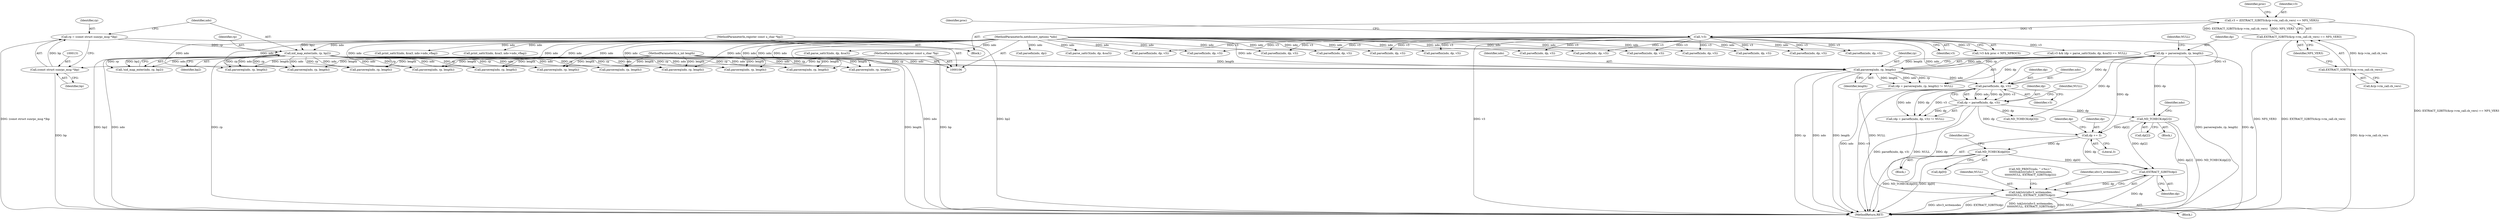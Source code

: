 digraph "1_tcpdump_19d25dd8781620cd41bf178a5e2e27fc1cf242d0_0@del" {
"1000469" [label="(Call,EXTRACT_32BITS(dp))"];
"1000454" [label="(Call,dp += 3)"];
"1000426" [label="(Call,dp = parsereq(ndo, rp, length))"];
"1000428" [label="(Call,parsereq(ndo, rp, length))"];
"1000135" [label="(Call,xid_map_enter(ndo, rp, bp2))"];
"1000107" [label="(MethodParameterIn,netdissect_options *ndo)"];
"1000128" [label="(Call,rp = (const struct sunrpc_msg *)bp)"];
"1000130" [label="(Call,(const struct sunrpc_msg *)bp)"];
"1000108" [label="(MethodParameterIn,register const u_char *bp)"];
"1000110" [label="(MethodParameterIn,register const u_char *bp2)"];
"1000109" [label="(MethodParameterIn,u_int length)"];
"1000445" [label="(Call,ND_TCHECK(dp[2]))"];
"1000434" [label="(Call,dp = parsefh(ndo, dp, v3))"];
"1000436" [label="(Call,parsefh(ndo, dp, v3))"];
"1000162" [label="(Call,!v3)"];
"1000140" [label="(Call,v3 = (EXTRACT_32BITS(&rp->rm_call.cb_vers) == NFS_VER3))"];
"1000142" [label="(Call,EXTRACT_32BITS(&rp->rm_call.cb_vers) == NFS_VER3)"];
"1000143" [label="(Call,EXTRACT_32BITS(&rp->rm_call.cb_vers))"];
"1000457" [label="(Call,ND_TCHECK(dp[0]))"];
"1000466" [label="(Call,tok2str(nfsv3_writemodes,\n\t\t\t\t\t\t\tNULL, EXTRACT_32BITS(dp)))"];
"1000454" [label="(Call,dp += 3)"];
"1000428" [label="(Call,parsereq(ndo, rp, length))"];
"1000201" [label="(Call,parsefh(ndo, dp, v3))"];
"1000377" [label="(Call,parsereq(ndo, rp, length))"];
"1000433" [label="(Call,(dp = parsefh(ndo, dp, v3)) != NULL)"];
"1000580" [label="(Call,parsefhn(ndo, dp, v3))"];
"1000470" [label="(Identifier,dp)"];
"1000435" [label="(Identifier,dp)"];
"1000467" [label="(Identifier,nfsv3_writemodes)"];
"1000572" [label="(Call,parsereq(ndo, rp, length))"];
"1000195" [label="(Call,parsereq(ndo, rp, length))"];
"1000458" [label="(Call,dp[0])"];
"1000601" [label="(Call,parse_sattr3(ndo, dp, &sa3))"];
"1000108" [label="(MethodParameterIn,register const u_char *bp)"];
"1000140" [label="(Call,v3 = (EXTRACT_32BITS(&rp->rm_call.cb_vers) == NFS_VER3))"];
"1000725" [label="(Call,parsefhn(ndo, dp, v3))"];
"1000858" [label="(Call,parsereq(ndo, rp, length))"];
"1000446" [label="(Call,dp[2])"];
"1000713" [label="(Call,parsefh(ndo, dp, v3))"];
"1000152" [label="(Identifier,proc)"];
"1000224" [label="(Call,parsefhn(ndo, dp, v3))"];
"1000705" [label="(Call,parsereq(ndo, rp, length))"];
"1000135" [label="(Call,xid_map_enter(ndo, rp, bp2))"];
"1000813" [label="(Call,parsefh(ndo, dp, v3))"];
"1000468" [label="(Identifier,NULL)"];
"1000429" [label="(Identifier,ndo)"];
"1000143" [label="(Call,EXTRACT_32BITS(&rp->rm_call.cb_vers))"];
"1000111" [label="(Block,)"];
"1000866" [label="(Call,parsefh(ndo, dp, v3))"];
"1000438" [label="(Identifier,dp)"];
"1000440" [label="(Identifier,NULL)"];
"1000109" [label="(MethodParameterIn,u_int length)"];
"1000425" [label="(Call,(dp = parsereq(ndo, rp, length)) != NULL)"];
"1000692" [label="(Call,parsefhn(ndo, dp, v3))"];
"1000218" [label="(Call,parsereq(ndo, rp, length))"];
"1000426" [label="(Call,dp = parsereq(ndo, rp, length))"];
"1000162" [label="(Call,!v3)"];
"1000138" [label="(Identifier,bp2)"];
"1000132" [label="(Identifier,bp)"];
"1000457" [label="(Call,ND_TCHECK(dp[0]))"];
"1000459" [label="(Identifier,dp)"];
"1000445" [label="(Call,ND_TCHECK(dp[2]))"];
"1000137" [label="(Identifier,rp)"];
"1000141" [label="(Identifier,v3)"];
"1000453" [label="(Block,)"];
"1000142" [label="(Call,EXTRACT_32BITS(&rp->rm_call.cb_vers) == NFS_VER3)"];
"1000444" [label="(Block,)"];
"1000473" [label="(Call,ND_TCHECK(dp[3]))"];
"1000439" [label="(Identifier,v3)"];
"1000461" [label="(Call,ND_PRINT((ndo, \" <%s>\",\n \t\t\t\t\t\ttok2str(nfsv3_writemodes,\n\t\t\t\t\t\t\tNULL, EXTRACT_32BITS(dp)))))"];
"1000165" [label="(Identifier,proc)"];
"1000110" [label="(MethodParameterIn,register const u_char *bp2)"];
"1000427" [label="(Identifier,dp)"];
"1000163" [label="(Identifier,v3)"];
"1000464" [label="(Block,)"];
"1000130" [label="(Call,(const struct sunrpc_msg *)bp)"];
"1000150" [label="(Identifier,NFS_VER3)"];
"1000746" [label="(Call,parsefh(ndo, dp, v3))"];
"1000434" [label="(Call,dp = parsefh(ndo, dp, v3))"];
"1000245" [label="(Call,parsefh(ndo, dp, v3))"];
"1000136" [label="(Identifier,ndo)"];
"1000546" [label="(Call,parsefn(ndo, dp))"];
"1000430" [label="(Identifier,rp)"];
"1000537" [label="(Call,parse_sattr3(ndo, dp, &sa3))"];
"1000513" [label="(Call,parsereq(ndo, rp, length))"];
"1000805" [label="(Call,parsereq(ndo, rp, length))"];
"1000437" [label="(Identifier,ndo)"];
"1000680" [label="(Call,parsefhn(ndo, dp, v3))"];
"1000432" [label="(Identifier,NULL)"];
"1000456" [label="(Literal,3)"];
"1000455" [label="(Identifier,dp)"];
"1000128" [label="(Call,rp = (const struct sunrpc_msg *)bp)"];
"1000890" [label="(MethodReturn,RET)"];
"1000107" [label="(MethodParameterIn,netdissect_options *ndo)"];
"1000385" [label="(Call,parsefh(ndo, dp, v3))"];
"1000129" [label="(Identifier,rp)"];
"1000436" [label="(Call,parsefh(ndo, dp, v3))"];
"1000738" [label="(Call,parsereq(ndo, rp, length))"];
"1000657" [label="(Call,print_sattr3(ndo, &sa3, ndo->ndo_vflag))"];
"1000144" [label="(Call,&rp->rm_call.cb_vers)"];
"1000134" [label="(Call,!xid_map_enter(ndo, rp, bp2))"];
"1000161" [label="(Call,!v3 && proc < NFS_NPROCS)"];
"1000557" [label="(Call,print_sattr3(ndo, &sa3, ndo->ndo_vflag))"];
"1000463" [label="(Identifier,ndo)"];
"1000672" [label="(Call,parsereq(ndo, rp, length))"];
"1000237" [label="(Call,parsereq(ndo, rp, length))"];
"1000466" [label="(Call,tok2str(nfsv3_writemodes,\n\t\t\t\t\t\t\tNULL, EXTRACT_32BITS(dp)))"];
"1000532" [label="(Call,v3 && (dp = parse_sattr3(ndo, dp, &sa3)) == NULL)"];
"1000431" [label="(Identifier,length)"];
"1000451" [label="(Identifier,ndo)"];
"1000469" [label="(Call,EXTRACT_32BITS(dp))"];
"1000521" [label="(Call,parsefhn(ndo, dp, v3))"];
"1000469" -> "1000466"  [label="AST: "];
"1000469" -> "1000470"  [label="CFG: "];
"1000470" -> "1000469"  [label="AST: "];
"1000466" -> "1000469"  [label="CFG: "];
"1000469" -> "1000890"  [label="DDG: dp"];
"1000469" -> "1000466"  [label="DDG: dp"];
"1000454" -> "1000469"  [label="DDG: dp"];
"1000445" -> "1000469"  [label="DDG: dp[2]"];
"1000457" -> "1000469"  [label="DDG: dp[0]"];
"1000454" -> "1000453"  [label="AST: "];
"1000454" -> "1000456"  [label="CFG: "];
"1000455" -> "1000454"  [label="AST: "];
"1000456" -> "1000454"  [label="AST: "];
"1000459" -> "1000454"  [label="CFG: "];
"1000426" -> "1000454"  [label="DDG: dp"];
"1000445" -> "1000454"  [label="DDG: dp[2]"];
"1000434" -> "1000454"  [label="DDG: dp"];
"1000454" -> "1000457"  [label="DDG: dp"];
"1000426" -> "1000425"  [label="AST: "];
"1000426" -> "1000428"  [label="CFG: "];
"1000427" -> "1000426"  [label="AST: "];
"1000428" -> "1000426"  [label="AST: "];
"1000432" -> "1000426"  [label="CFG: "];
"1000426" -> "1000890"  [label="DDG: parsereq(ndo, rp, length)"];
"1000426" -> "1000890"  [label="DDG: dp"];
"1000426" -> "1000425"  [label="DDG: dp"];
"1000428" -> "1000426"  [label="DDG: ndo"];
"1000428" -> "1000426"  [label="DDG: rp"];
"1000428" -> "1000426"  [label="DDG: length"];
"1000426" -> "1000436"  [label="DDG: dp"];
"1000426" -> "1000445"  [label="DDG: dp"];
"1000426" -> "1000473"  [label="DDG: dp"];
"1000428" -> "1000431"  [label="CFG: "];
"1000429" -> "1000428"  [label="AST: "];
"1000430" -> "1000428"  [label="AST: "];
"1000431" -> "1000428"  [label="AST: "];
"1000428" -> "1000890"  [label="DDG: length"];
"1000428" -> "1000890"  [label="DDG: rp"];
"1000428" -> "1000890"  [label="DDG: ndo"];
"1000428" -> "1000425"  [label="DDG: ndo"];
"1000428" -> "1000425"  [label="DDG: rp"];
"1000428" -> "1000425"  [label="DDG: length"];
"1000135" -> "1000428"  [label="DDG: ndo"];
"1000135" -> "1000428"  [label="DDG: rp"];
"1000107" -> "1000428"  [label="DDG: ndo"];
"1000109" -> "1000428"  [label="DDG: length"];
"1000428" -> "1000436"  [label="DDG: ndo"];
"1000135" -> "1000134"  [label="AST: "];
"1000135" -> "1000138"  [label="CFG: "];
"1000136" -> "1000135"  [label="AST: "];
"1000137" -> "1000135"  [label="AST: "];
"1000138" -> "1000135"  [label="AST: "];
"1000134" -> "1000135"  [label="CFG: "];
"1000135" -> "1000890"  [label="DDG: ndo"];
"1000135" -> "1000890"  [label="DDG: bp2"];
"1000135" -> "1000890"  [label="DDG: rp"];
"1000135" -> "1000134"  [label="DDG: ndo"];
"1000135" -> "1000134"  [label="DDG: rp"];
"1000135" -> "1000134"  [label="DDG: bp2"];
"1000107" -> "1000135"  [label="DDG: ndo"];
"1000128" -> "1000135"  [label="DDG: rp"];
"1000110" -> "1000135"  [label="DDG: bp2"];
"1000135" -> "1000195"  [label="DDG: ndo"];
"1000135" -> "1000195"  [label="DDG: rp"];
"1000135" -> "1000218"  [label="DDG: ndo"];
"1000135" -> "1000218"  [label="DDG: rp"];
"1000135" -> "1000237"  [label="DDG: ndo"];
"1000135" -> "1000237"  [label="DDG: rp"];
"1000135" -> "1000377"  [label="DDG: ndo"];
"1000135" -> "1000377"  [label="DDG: rp"];
"1000135" -> "1000513"  [label="DDG: ndo"];
"1000135" -> "1000513"  [label="DDG: rp"];
"1000135" -> "1000572"  [label="DDG: ndo"];
"1000135" -> "1000572"  [label="DDG: rp"];
"1000135" -> "1000672"  [label="DDG: ndo"];
"1000135" -> "1000672"  [label="DDG: rp"];
"1000135" -> "1000705"  [label="DDG: ndo"];
"1000135" -> "1000705"  [label="DDG: rp"];
"1000135" -> "1000738"  [label="DDG: ndo"];
"1000135" -> "1000738"  [label="DDG: rp"];
"1000135" -> "1000805"  [label="DDG: ndo"];
"1000135" -> "1000805"  [label="DDG: rp"];
"1000135" -> "1000858"  [label="DDG: ndo"];
"1000135" -> "1000858"  [label="DDG: rp"];
"1000107" -> "1000106"  [label="AST: "];
"1000107" -> "1000890"  [label="DDG: ndo"];
"1000107" -> "1000195"  [label="DDG: ndo"];
"1000107" -> "1000201"  [label="DDG: ndo"];
"1000107" -> "1000218"  [label="DDG: ndo"];
"1000107" -> "1000224"  [label="DDG: ndo"];
"1000107" -> "1000237"  [label="DDG: ndo"];
"1000107" -> "1000245"  [label="DDG: ndo"];
"1000107" -> "1000377"  [label="DDG: ndo"];
"1000107" -> "1000385"  [label="DDG: ndo"];
"1000107" -> "1000436"  [label="DDG: ndo"];
"1000107" -> "1000513"  [label="DDG: ndo"];
"1000107" -> "1000521"  [label="DDG: ndo"];
"1000107" -> "1000537"  [label="DDG: ndo"];
"1000107" -> "1000546"  [label="DDG: ndo"];
"1000107" -> "1000557"  [label="DDG: ndo"];
"1000107" -> "1000572"  [label="DDG: ndo"];
"1000107" -> "1000580"  [label="DDG: ndo"];
"1000107" -> "1000601"  [label="DDG: ndo"];
"1000107" -> "1000657"  [label="DDG: ndo"];
"1000107" -> "1000672"  [label="DDG: ndo"];
"1000107" -> "1000680"  [label="DDG: ndo"];
"1000107" -> "1000692"  [label="DDG: ndo"];
"1000107" -> "1000705"  [label="DDG: ndo"];
"1000107" -> "1000713"  [label="DDG: ndo"];
"1000107" -> "1000725"  [label="DDG: ndo"];
"1000107" -> "1000738"  [label="DDG: ndo"];
"1000107" -> "1000746"  [label="DDG: ndo"];
"1000107" -> "1000805"  [label="DDG: ndo"];
"1000107" -> "1000813"  [label="DDG: ndo"];
"1000107" -> "1000858"  [label="DDG: ndo"];
"1000107" -> "1000866"  [label="DDG: ndo"];
"1000128" -> "1000111"  [label="AST: "];
"1000128" -> "1000130"  [label="CFG: "];
"1000129" -> "1000128"  [label="AST: "];
"1000130" -> "1000128"  [label="AST: "];
"1000136" -> "1000128"  [label="CFG: "];
"1000128" -> "1000890"  [label="DDG: (const struct sunrpc_msg *)bp"];
"1000130" -> "1000128"  [label="DDG: bp"];
"1000130" -> "1000132"  [label="CFG: "];
"1000131" -> "1000130"  [label="AST: "];
"1000132" -> "1000130"  [label="AST: "];
"1000130" -> "1000890"  [label="DDG: bp"];
"1000108" -> "1000130"  [label="DDG: bp"];
"1000108" -> "1000106"  [label="AST: "];
"1000108" -> "1000890"  [label="DDG: bp"];
"1000110" -> "1000106"  [label="AST: "];
"1000110" -> "1000890"  [label="DDG: bp2"];
"1000109" -> "1000106"  [label="AST: "];
"1000109" -> "1000890"  [label="DDG: length"];
"1000109" -> "1000195"  [label="DDG: length"];
"1000109" -> "1000218"  [label="DDG: length"];
"1000109" -> "1000237"  [label="DDG: length"];
"1000109" -> "1000377"  [label="DDG: length"];
"1000109" -> "1000513"  [label="DDG: length"];
"1000109" -> "1000572"  [label="DDG: length"];
"1000109" -> "1000672"  [label="DDG: length"];
"1000109" -> "1000705"  [label="DDG: length"];
"1000109" -> "1000738"  [label="DDG: length"];
"1000109" -> "1000805"  [label="DDG: length"];
"1000109" -> "1000858"  [label="DDG: length"];
"1000445" -> "1000444"  [label="AST: "];
"1000445" -> "1000446"  [label="CFG: "];
"1000446" -> "1000445"  [label="AST: "];
"1000451" -> "1000445"  [label="CFG: "];
"1000445" -> "1000890"  [label="DDG: dp[2]"];
"1000445" -> "1000890"  [label="DDG: ND_TCHECK(dp[2])"];
"1000434" -> "1000445"  [label="DDG: dp"];
"1000434" -> "1000433"  [label="AST: "];
"1000434" -> "1000436"  [label="CFG: "];
"1000435" -> "1000434"  [label="AST: "];
"1000436" -> "1000434"  [label="AST: "];
"1000440" -> "1000434"  [label="CFG: "];
"1000434" -> "1000890"  [label="DDG: parsefh(ndo, dp, v3)"];
"1000434" -> "1000890"  [label="DDG: dp"];
"1000434" -> "1000433"  [label="DDG: dp"];
"1000436" -> "1000434"  [label="DDG: ndo"];
"1000436" -> "1000434"  [label="DDG: dp"];
"1000436" -> "1000434"  [label="DDG: v3"];
"1000434" -> "1000473"  [label="DDG: dp"];
"1000436" -> "1000439"  [label="CFG: "];
"1000437" -> "1000436"  [label="AST: "];
"1000438" -> "1000436"  [label="AST: "];
"1000439" -> "1000436"  [label="AST: "];
"1000436" -> "1000890"  [label="DDG: ndo"];
"1000436" -> "1000890"  [label="DDG: v3"];
"1000436" -> "1000433"  [label="DDG: ndo"];
"1000436" -> "1000433"  [label="DDG: dp"];
"1000436" -> "1000433"  [label="DDG: v3"];
"1000162" -> "1000436"  [label="DDG: v3"];
"1000162" -> "1000161"  [label="AST: "];
"1000162" -> "1000163"  [label="CFG: "];
"1000163" -> "1000162"  [label="AST: "];
"1000165" -> "1000162"  [label="CFG: "];
"1000161" -> "1000162"  [label="CFG: "];
"1000162" -> "1000890"  [label="DDG: v3"];
"1000162" -> "1000161"  [label="DDG: v3"];
"1000140" -> "1000162"  [label="DDG: v3"];
"1000162" -> "1000201"  [label="DDG: v3"];
"1000162" -> "1000224"  [label="DDG: v3"];
"1000162" -> "1000245"  [label="DDG: v3"];
"1000162" -> "1000385"  [label="DDG: v3"];
"1000162" -> "1000521"  [label="DDG: v3"];
"1000162" -> "1000532"  [label="DDG: v3"];
"1000162" -> "1000580"  [label="DDG: v3"];
"1000162" -> "1000680"  [label="DDG: v3"];
"1000162" -> "1000692"  [label="DDG: v3"];
"1000162" -> "1000713"  [label="DDG: v3"];
"1000162" -> "1000725"  [label="DDG: v3"];
"1000162" -> "1000746"  [label="DDG: v3"];
"1000162" -> "1000813"  [label="DDG: v3"];
"1000162" -> "1000866"  [label="DDG: v3"];
"1000140" -> "1000111"  [label="AST: "];
"1000140" -> "1000142"  [label="CFG: "];
"1000141" -> "1000140"  [label="AST: "];
"1000142" -> "1000140"  [label="AST: "];
"1000152" -> "1000140"  [label="CFG: "];
"1000140" -> "1000890"  [label="DDG: EXTRACT_32BITS(&rp->rm_call.cb_vers) == NFS_VER3"];
"1000142" -> "1000140"  [label="DDG: EXTRACT_32BITS(&rp->rm_call.cb_vers)"];
"1000142" -> "1000140"  [label="DDG: NFS_VER3"];
"1000142" -> "1000150"  [label="CFG: "];
"1000143" -> "1000142"  [label="AST: "];
"1000150" -> "1000142"  [label="AST: "];
"1000142" -> "1000890"  [label="DDG: EXTRACT_32BITS(&rp->rm_call.cb_vers)"];
"1000142" -> "1000890"  [label="DDG: NFS_VER3"];
"1000143" -> "1000142"  [label="DDG: &rp->rm_call.cb_vers"];
"1000143" -> "1000144"  [label="CFG: "];
"1000144" -> "1000143"  [label="AST: "];
"1000150" -> "1000143"  [label="CFG: "];
"1000143" -> "1000890"  [label="DDG: &rp->rm_call.cb_vers"];
"1000457" -> "1000453"  [label="AST: "];
"1000457" -> "1000458"  [label="CFG: "];
"1000458" -> "1000457"  [label="AST: "];
"1000463" -> "1000457"  [label="CFG: "];
"1000457" -> "1000890"  [label="DDG: ND_TCHECK(dp[0])"];
"1000457" -> "1000890"  [label="DDG: dp[0]"];
"1000466" -> "1000464"  [label="AST: "];
"1000467" -> "1000466"  [label="AST: "];
"1000468" -> "1000466"  [label="AST: "];
"1000461" -> "1000466"  [label="CFG: "];
"1000466" -> "1000890"  [label="DDG: NULL"];
"1000466" -> "1000890"  [label="DDG: nfsv3_writemodes"];
"1000466" -> "1000890"  [label="DDG: EXTRACT_32BITS(dp)"];
"1000466" -> "1000890"  [label="DDG: tok2str(nfsv3_writemodes,\n\t\t\t\t\t\t\tNULL, EXTRACT_32BITS(dp))"];
"1000433" -> "1000466"  [label="DDG: NULL"];
"1000425" -> "1000466"  [label="DDG: NULL"];
}
